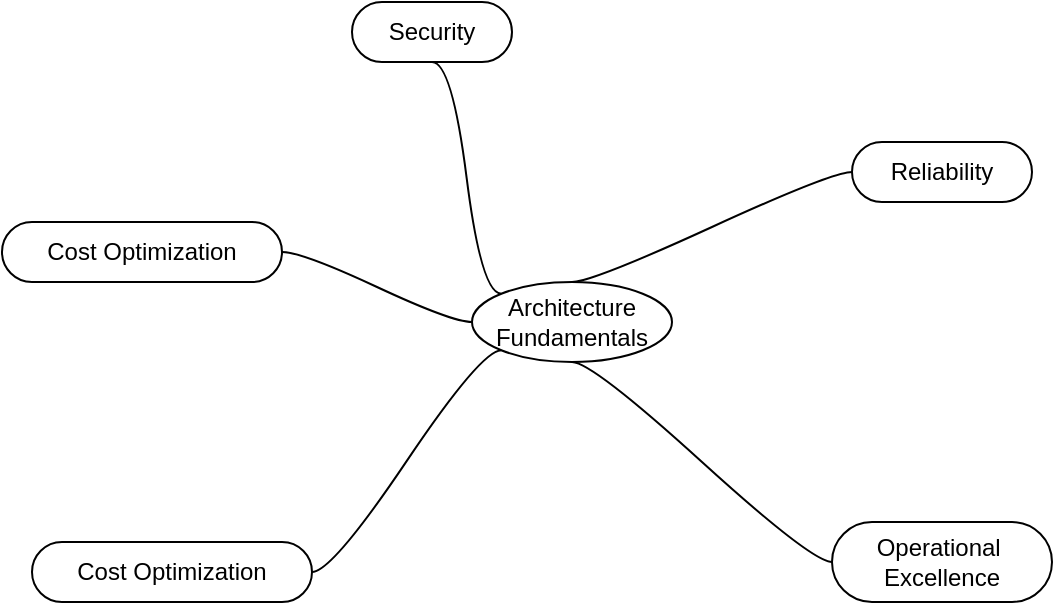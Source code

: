 <mxfile version="13.9.2" type="github">
  <diagram name="Page-1" id="ad52d381-51e7-2e0d-a935-2d0ddd2fd229">
    <mxGraphModel dx="946" dy="557" grid="1" gridSize="10" guides="1" tooltips="1" connect="1" arrows="1" fold="1" page="1" pageScale="1" pageWidth="1100" pageHeight="850" background="#ffffff" math="0" shadow="0">
      <root>
        <mxCell id="0" />
        <mxCell id="1" parent="0" />
        <mxCell id="Q6qwimNW2Hj8iwQ-JfMR-26" value="Architecture&lt;br&gt;Fundamentals" style="ellipse;whiteSpace=wrap;html=1;align=center;newEdgeStyle={&quot;edgeStyle&quot;:&quot;entityRelationEdgeStyle&quot;,&quot;startArrow&quot;:&quot;none&quot;,&quot;endArrow&quot;:&quot;none&quot;,&quot;segment&quot;:10,&quot;curved&quot;:1};treeFolding=1;treeMoving=1;fillColor=none;" vertex="1" parent="1">
          <mxGeometry x="350" y="510" width="100" height="40" as="geometry" />
        </mxCell>
        <mxCell id="Q6qwimNW2Hj8iwQ-JfMR-27" value="Reliability" style="whiteSpace=wrap;html=1;rounded=1;arcSize=50;align=center;verticalAlign=middle;strokeWidth=1;autosize=1;spacing=4;treeFolding=1;treeMoving=1;newEdgeStyle={&quot;edgeStyle&quot;:&quot;entityRelationEdgeStyle&quot;,&quot;startArrow&quot;:&quot;none&quot;,&quot;endArrow&quot;:&quot;none&quot;,&quot;segment&quot;:10,&quot;curved&quot;:1};fillColor=none;" vertex="1" collapsed="1" parent="1">
          <mxGeometry x="540" y="440" width="90" height="30" as="geometry" />
        </mxCell>
        <mxCell id="Q6qwimNW2Hj8iwQ-JfMR-28" value="" style="edgeStyle=entityRelationEdgeStyle;startArrow=none;endArrow=none;segment=10;curved=1;exitX=0.5;exitY=0;exitDx=0;exitDy=0;" edge="1" target="Q6qwimNW2Hj8iwQ-JfMR-27" parent="1" source="Q6qwimNW2Hj8iwQ-JfMR-26">
          <mxGeometry relative="1" as="geometry">
            <mxPoint x="438" y="510" as="sourcePoint" />
          </mxGeometry>
        </mxCell>
        <mxCell id="Q6qwimNW2Hj8iwQ-JfMR-29" value="Operational&amp;nbsp;&lt;br&gt;Excellence" style="whiteSpace=wrap;html=1;rounded=1;arcSize=50;align=center;verticalAlign=middle;strokeWidth=1;autosize=1;spacing=4;treeFolding=1;treeMoving=1;newEdgeStyle={&quot;edgeStyle&quot;:&quot;entityRelationEdgeStyle&quot;,&quot;startArrow&quot;:&quot;none&quot;,&quot;endArrow&quot;:&quot;none&quot;,&quot;segment&quot;:10,&quot;curved&quot;:1};fillColor=none;" vertex="1" collapsed="1" parent="1">
          <mxGeometry x="530" y="630" width="110" height="40" as="geometry" />
        </mxCell>
        <mxCell id="Q6qwimNW2Hj8iwQ-JfMR-30" value="" style="edgeStyle=entityRelationEdgeStyle;startArrow=none;endArrow=none;segment=10;curved=1;exitX=0.5;exitY=1;exitDx=0;exitDy=0;" edge="1" parent="1" target="Q6qwimNW2Hj8iwQ-JfMR-29" source="Q6qwimNW2Hj8iwQ-JfMR-26">
          <mxGeometry relative="1" as="geometry">
            <mxPoint x="400" y="670" as="sourcePoint" />
          </mxGeometry>
        </mxCell>
        <mxCell id="Q6qwimNW2Hj8iwQ-JfMR-31" value="Security" style="whiteSpace=wrap;html=1;rounded=1;arcSize=50;align=center;verticalAlign=middle;strokeWidth=1;autosize=1;spacing=4;treeFolding=1;treeMoving=1;newEdgeStyle={&quot;edgeStyle&quot;:&quot;entityRelationEdgeStyle&quot;,&quot;startArrow&quot;:&quot;none&quot;,&quot;endArrow&quot;:&quot;none&quot;,&quot;segment&quot;:10,&quot;curved&quot;:1};fillColor=none;" vertex="1" collapsed="1" parent="1">
          <mxGeometry x="290" y="370" width="80" height="30" as="geometry" />
        </mxCell>
        <mxCell id="Q6qwimNW2Hj8iwQ-JfMR-32" value="" style="edgeStyle=entityRelationEdgeStyle;startArrow=none;endArrow=none;segment=10;curved=1;exitX=0;exitY=0;exitDx=0;exitDy=0;entryX=0.5;entryY=1;entryDx=0;entryDy=0;" edge="1" parent="1" target="Q6qwimNW2Hj8iwQ-JfMR-31" source="Q6qwimNW2Hj8iwQ-JfMR-26">
          <mxGeometry relative="1" as="geometry">
            <mxPoint x="150" y="330" as="sourcePoint" />
          </mxGeometry>
        </mxCell>
        <mxCell id="Q6qwimNW2Hj8iwQ-JfMR-33" value="Cost Optimization" style="whiteSpace=wrap;html=1;rounded=1;arcSize=50;align=center;verticalAlign=middle;strokeWidth=1;autosize=1;spacing=4;treeFolding=1;treeMoving=1;newEdgeStyle={&quot;edgeStyle&quot;:&quot;entityRelationEdgeStyle&quot;,&quot;startArrow&quot;:&quot;none&quot;,&quot;endArrow&quot;:&quot;none&quot;,&quot;segment&quot;:10,&quot;curved&quot;:1};fillColor=none;" vertex="1" collapsed="1" parent="1">
          <mxGeometry x="115" y="480" width="140" height="30" as="geometry" />
        </mxCell>
        <mxCell id="Q6qwimNW2Hj8iwQ-JfMR-34" value="" style="edgeStyle=entityRelationEdgeStyle;startArrow=none;endArrow=none;segment=10;curved=1;exitX=0;exitY=0.5;exitDx=0;exitDy=0;entryX=1;entryY=0.5;entryDx=0;entryDy=0;" edge="1" target="Q6qwimNW2Hj8iwQ-JfMR-33" parent="1" source="Q6qwimNW2Hj8iwQ-JfMR-26">
          <mxGeometry relative="1" as="geometry">
            <mxPoint y="550" as="sourcePoint" />
          </mxGeometry>
        </mxCell>
        <mxCell id="Q6qwimNW2Hj8iwQ-JfMR-35" value="Cost Optimization" style="whiteSpace=wrap;html=1;rounded=1;arcSize=50;align=center;verticalAlign=middle;strokeWidth=1;autosize=1;spacing=4;treeFolding=1;treeMoving=1;newEdgeStyle={&quot;edgeStyle&quot;:&quot;entityRelationEdgeStyle&quot;,&quot;startArrow&quot;:&quot;none&quot;,&quot;endArrow&quot;:&quot;none&quot;,&quot;segment&quot;:10,&quot;curved&quot;:1};fillColor=none;" vertex="1" collapsed="1" parent="1">
          <mxGeometry x="130" y="640" width="140" height="30" as="geometry" />
        </mxCell>
        <mxCell id="Q6qwimNW2Hj8iwQ-JfMR-36" value="" style="edgeStyle=entityRelationEdgeStyle;startArrow=none;endArrow=none;segment=10;curved=1;exitX=0;exitY=1;exitDx=0;exitDy=0;entryX=1;entryY=0.5;entryDx=0;entryDy=0;" edge="1" parent="1" target="Q6qwimNW2Hj8iwQ-JfMR-35" source="Q6qwimNW2Hj8iwQ-JfMR-26">
          <mxGeometry relative="1" as="geometry">
            <mxPoint x="352" y="570" as="sourcePoint" />
          </mxGeometry>
        </mxCell>
      </root>
    </mxGraphModel>
  </diagram>
</mxfile>
